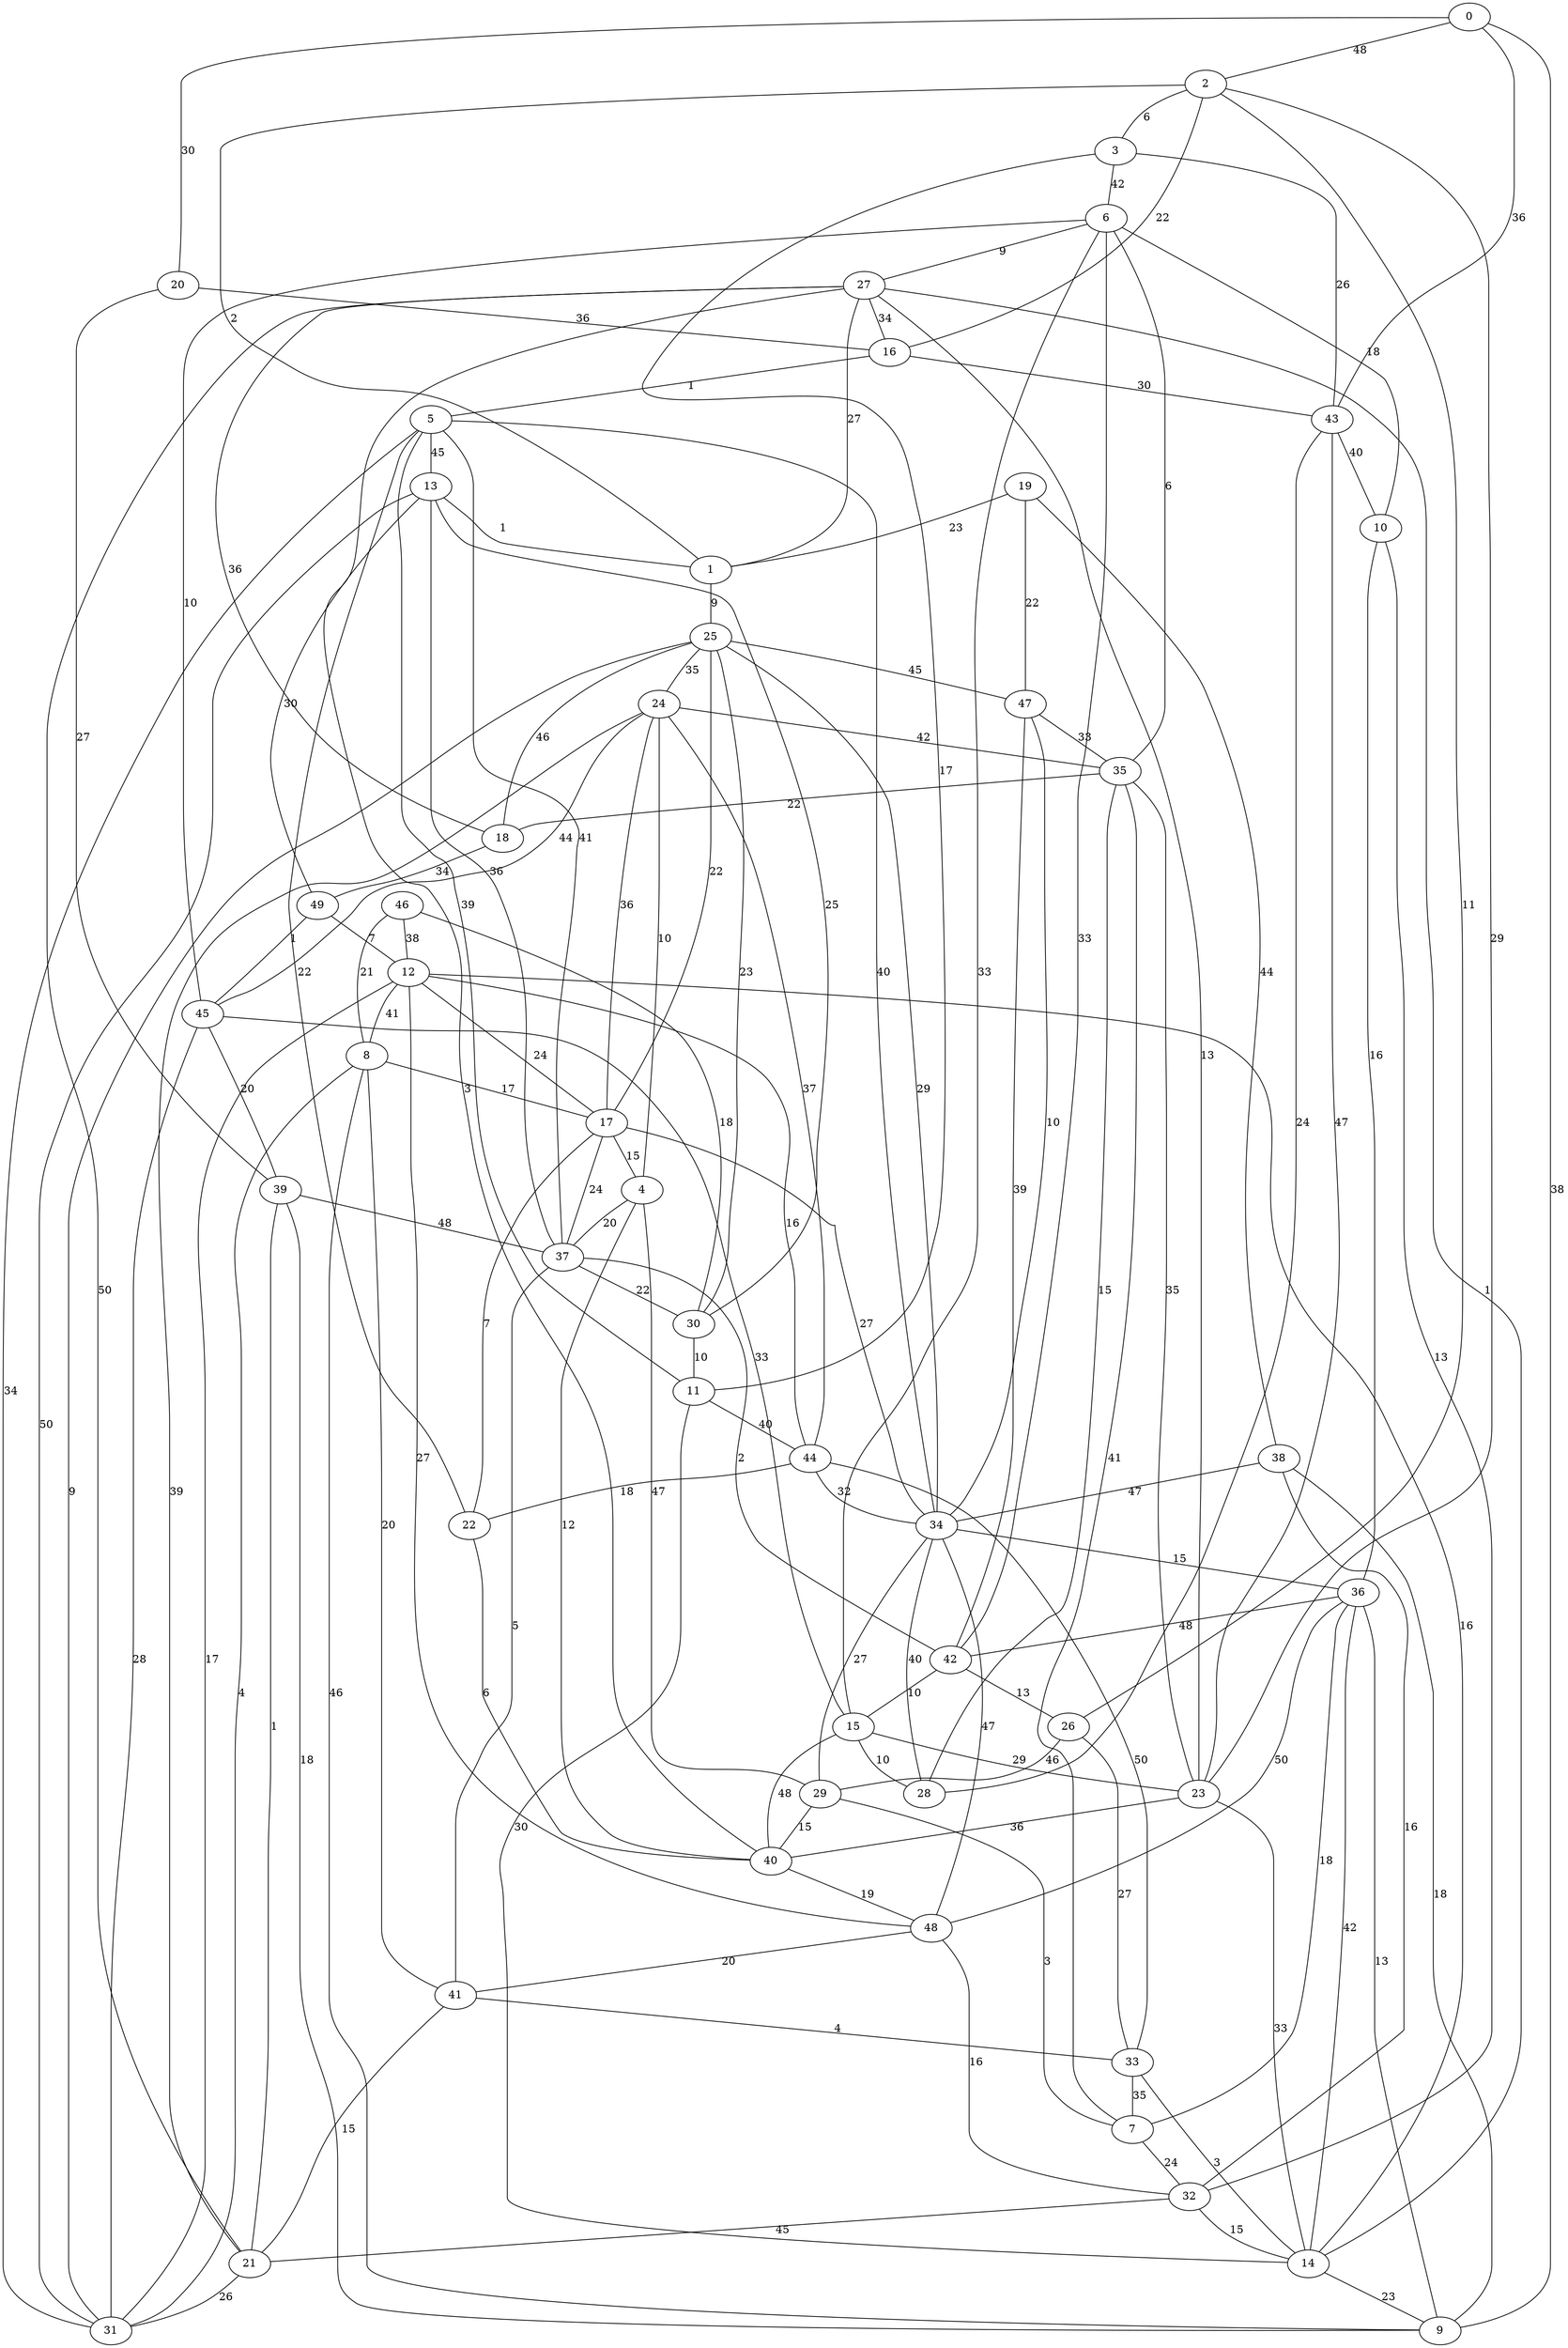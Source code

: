 graph {
	0 [label=0]
	1 [label=1]
	2 [label=2]
	3 [label=3]
	4 [label=4]
	5 [label=5]
	6 [label=6]
	7 [label=7]
	8 [label=8]
	9 [label=9]
	10 [label=10]
	11 [label=11]
	12 [label=12]
	13 [label=13]
	14 [label=14]
	15 [label=15]
	16 [label=16]
	17 [label=17]
	18 [label=18]
	19 [label=19]
	20 [label=20]
	21 [label=21]
	22 [label=22]
	23 [label=23]
	24 [label=24]
	25 [label=25]
	26 [label=26]
	27 [label=27]
	28 [label=28]
	29 [label=29]
	30 [label=30]
	31 [label=31]
	32 [label=32]
	33 [label=33]
	34 [label=34]
	35 [label=35]
	36 [label=36]
	37 [label=37]
	38 [label=38]
	39 [label=39]
	40 [label=40]
	41 [label=41]
	42 [label=42]
	43 [label=43]
	44 [label=44]
	45 [label=45]
	46 [label=46]
	47 [label=47]
	48 [label=48]
	49 [label=49]
	0 -- 2 [label=48]
	0 -- 43 [label=36]
	0 -- 20 [label=30]
	1 -- 25 [label=9]
	1 -- 2 [label=2]
	1 -- 27 [label=27]
	2 -- 23 [label=29]
	2 -- 3 [label=6]
	2 -- 16 [label=22]
	3 -- 43 [label=26]
	3 -- 6 [label=42]
	3 -- 11 [label=17]
	4 -- 29 [label=47]
	4 -- 37 [label=20]
	4 -- 24 [label=10]
	5 -- 37 [label=41]
	5 -- 13 [label=45]
	5 -- 22 [label=22]
	6 -- 42 [label=33]
	6 -- 27 [label=9]
	6 -- 45 [label=10]
	7 -- 32 [label=24]
	7 -- 36 [label=18]
	7 -- 35 [label=41]
	8 -- 17 [label=17]
	8 -- 41 [label=20]
	9 -- 8 [label=46]
	9 -- 0 [label=38]
	9 -- 36 [label=13]
	10 -- 32 [label=13]
	10 -- 6 [label=18]
	10 -- 36 [label=16]
	11 -- 5 [label=39]
	11 -- 44 [label=40]
	11 -- 14 [label=30]
	12 -- 17 [label=24]
	12 -- 8 [label=41]
	12 -- 31 [label=17]
	13 -- 1 [label=1]
	13 -- 37 [label=36]
	13 -- 31 [label=50]
	14 -- 27 [label=1]
	14 -- 9 [label=23]
	14 -- 12 [label=16]
	15 -- 23 [label=29]
	15 -- 6 [label=33]
	15 -- 28 [label=10]
	16 -- 43 [label=30]
	16 -- 5 [label=1]
	17 -- 4 [label=15]
	17 -- 25 [label=22]
	17 -- 24 [label=36]
	18 -- 27 [label=36]
	18 -- 49 [label=34]
	18 -- 25 [label=46]
	19 -- 1 [label=23]
	19 -- 38 [label=44]
	19 -- 47 [label=22]
	20 -- 39 [label=27]
	20 -- 16 [label=36]
	21 -- 24 [label=39]
	21 -- 27 [label=50]
	21 -- 31 [label=26]
	22 -- 40 [label=6]
	22 -- 17 [label=7]
	23 -- 14 [label=33]
	23 -- 35 [label=35]
	23 -- 40 [label=36]
	24 -- 45 [label=44]
	24 -- 35 [label=42]
	24 -- 44 [label=37]
	25 -- 34 [label=29]
	25 -- 24 [label=35]
	25 -- 47 [label=45]
	26 -- 29 [label=46]
	26 -- 33 [label=27]
	26 -- 2 [label=11]
	27 -- 40 [label=3]
	27 -- 16 [label=34]
	27 -- 23 [label=13]
	28 -- 34 [label=40]
	28 -- 35 [label=15]
	29 -- 34 [label=27]
	29 -- 7 [label=3]
	29 -- 40 [label=15]
	30 -- 11 [label=10]
	30 -- 13 [label=25]
	30 -- 25 [label=23]
	31 -- 8 [label=4]
	31 -- 5 [label=34]
	31 -- 25 [label=9]
	32 -- 14 [label=15]
	32 -- 21 [label=45]
	32 -- 48 [label=16]
	33 -- 7 [label=35]
	33 -- 44 [label=50]
	33 -- 14 [label=3]
	34 -- 36 [label=15]
	34 -- 5 [label=40]
	34 -- 17 [label=27]
	35 -- 6 [label=6]
	35 -- 18 [label=22]
	36 -- 42 [label=48]
	36 -- 48 [label=50]
	36 -- 14 [label=42]
	37 -- 30 [label=22]
	37 -- 17 [label=24]
	38 -- 34 [label=47]
	38 -- 9 [label=18]
	38 -- 32 [label=16]
	39 -- 21 [label=1]
	39 -- 9 [label=18]
	39 -- 37 [label=48]
	40 -- 4 [label=12]
	40 -- 48 [label=19]
	40 -- 15 [label=48]
	41 -- 37 [label=5]
	41 -- 21 [label=15]
	41 -- 33 [label=4]
	42 -- 15 [label=10]
	42 -- 37 [label=2]
	42 -- 26 [label=13]
	43 -- 28 [label=24]
	43 -- 10 [label=40]
	43 -- 23 [label=47]
	44 -- 22 [label=18]
	44 -- 12 [label=16]
	44 -- 34 [label=32]
	45 -- 15 [label=33]
	45 -- 39 [label=20]
	45 -- 31 [label=28]
	46 -- 12 [label=38]
	46 -- 30 [label=18]
	46 -- 8 [label=21]
	47 -- 35 [label=33]
	47 -- 34 [label=10]
	47 -- 42 [label=39]
	48 -- 41 [label=20]
	48 -- 12 [label=27]
	48 -- 34 [label=47]
	49 -- 13 [label=30]
	49 -- 45 [label=1]
	49 -- 12 [label=7]
}
